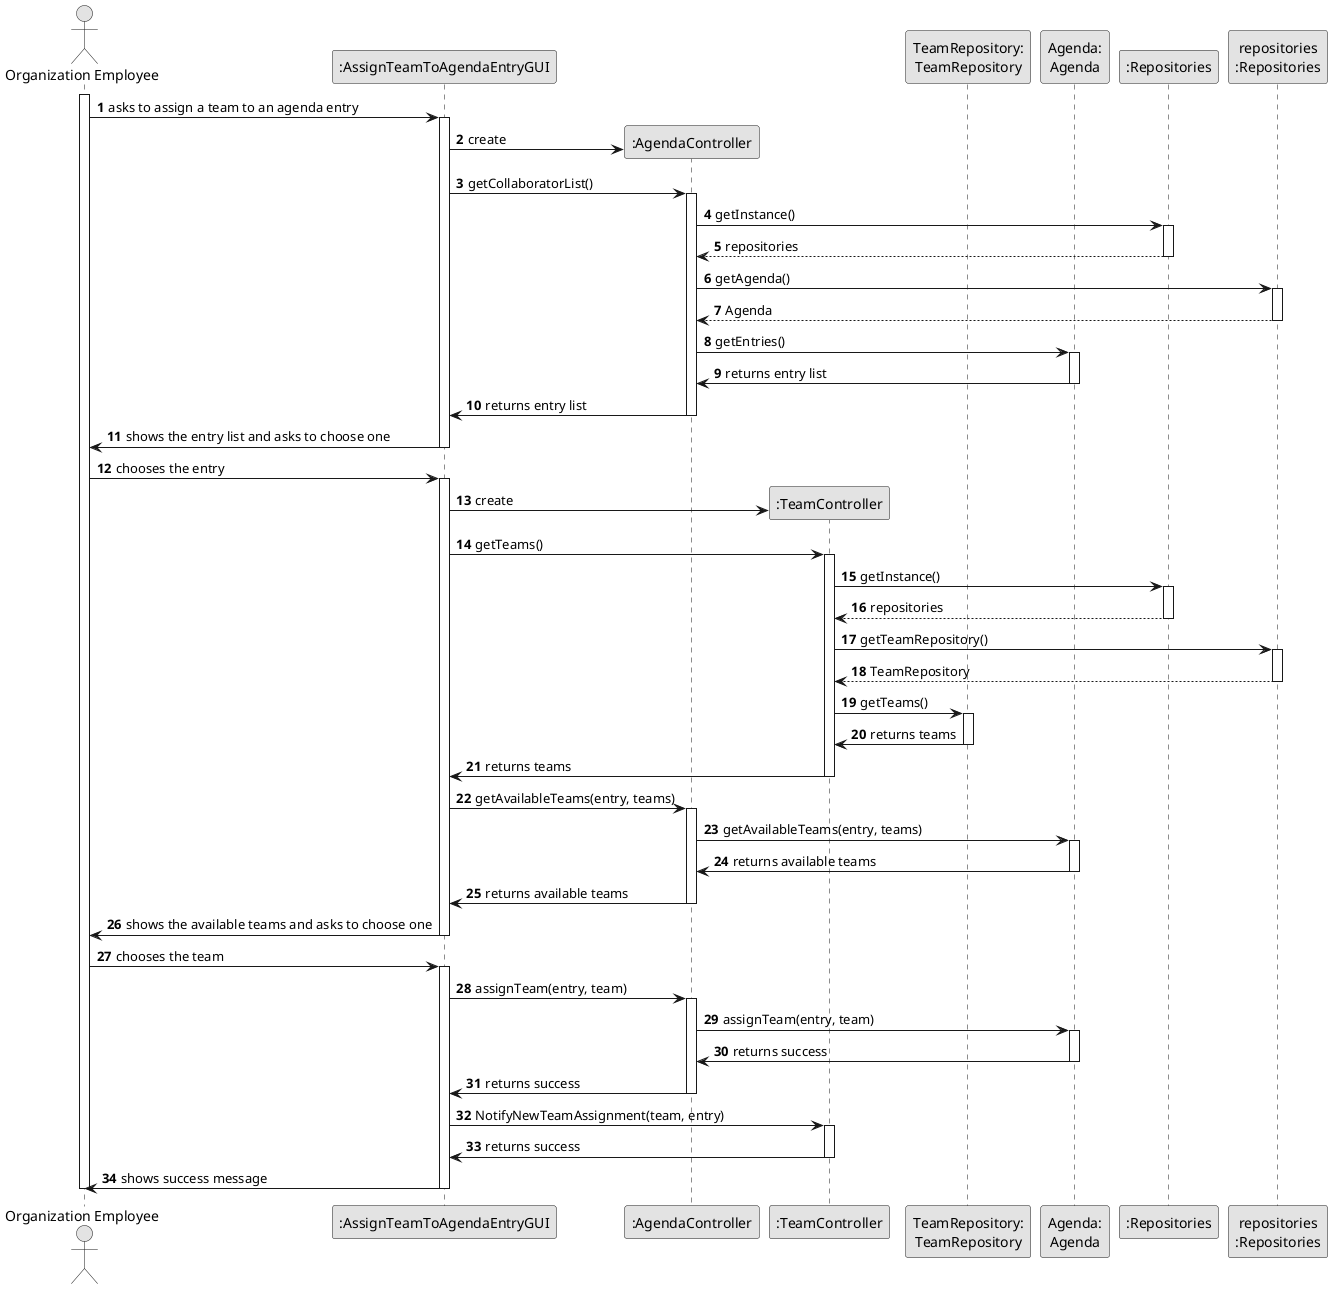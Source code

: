 @startuml
skinparam monochrome true
skinparam packageStyle rectangle
skinparam shadowing false

autonumber

'hide footbox
actor "Organization Employee" as ADM
participant ":AssignTeamToAgendaEntryGUI" as UI
participant ":AgendaController" as AgendaCTRL
participant ":TeamController" as TeamCTRL
participant "TeamRepository:\nTeamRepository" as TeamRepository
participant "Agenda:\nAgenda" as Agenda


participant ":Repositories" as RepositorySingleton
participant "repositories\n:Repositories" as PLAT

activate ADM
    ADM -> UI : asks to assign a team to an agenda entry
    activate UI
    UI -> AgendaCTRL** : create
       UI -> AgendaCTRL: getCollaboratorList()
       activate AgendaCTRL
                       AgendaCTRL -> RepositorySingleton : getInstance()
                       activate RepositorySingleton

                           RepositorySingleton --> AgendaCTRL: repositories
                       deactivate RepositorySingleton

                       AgendaCTRL -> PLAT : getAgenda()
                       activate PLAT

                           PLAT --> AgendaCTRL: Agenda
                       deactivate PLAT



                       AgendaCTRL -> Agenda : getEntries()
                       activate Agenda

                    Agenda -> AgendaCTRL: returns entry list
                deactivate Agenda
           AgendaCTRL -> UI: returns entry list
       deactivate AgendaCTRL
       UI -> ADM: shows the entry list and asks to choose one
    deactivate UI
    ADM -> UI : chooses the entry

    activate UI
        UI -> TeamCTRL** : create
        UI -> TeamCTRL : getTeams()
        activate TeamCTRL
        TeamCTRL -> RepositorySingleton : getInstance()
             activate RepositorySingleton

                  RepositorySingleton --> TeamCTRL: repositories
             deactivate RepositorySingleton
            TeamCTRL -> PLAT : getTeamRepository()
            activate PLAT
            PLAT --> TeamCTRL: TeamRepository
            deactivate PLAT
            TeamCTRL -> TeamRepository: getTeams()
            activate TeamRepository
                TeamRepository -> TeamCTRL: returns teams
            deactivate TeamRepository

            TeamCTRL -> UI: returns teams
            deactivate TeamCTRL
            UI -> AgendaCTRL: getAvailableTeams(entry, teams)

            activate AgendaCTRL
                AgendaCTRL -> Agenda : getAvailableTeams(entry, teams)
                activate Agenda
                    Agenda -> AgendaCTRL: returns available teams
                deactivate Agenda
            AgendaCTRL -> UI: returns available teams
            deactivate AgendaCTRL
        UI -> ADM: shows the available teams and asks to choose one

    deactivate UI
    ADM -> UI : chooses the team
    activate UI
    UI -> AgendaCTRL : assignTeam(entry, team)
    activate AgendaCTRL
        AgendaCTRL -> Agenda : assignTeam(entry, team)
        activate Agenda
            Agenda -> AgendaCTRL: returns success
        deactivate Agenda
    AgendaCTRL -> UI: returns success
    deactivate AgendaCTRL
    UI -> TeamCTRL: NotifyNewTeamAssignment(team, entry)
    activate TeamCTRL
    TeamCTRL -> UI: returns success
    deactivate TeamCTRL
    UI -> ADM: shows success message
   
deactivate UI

deactivate ADM

@enduml